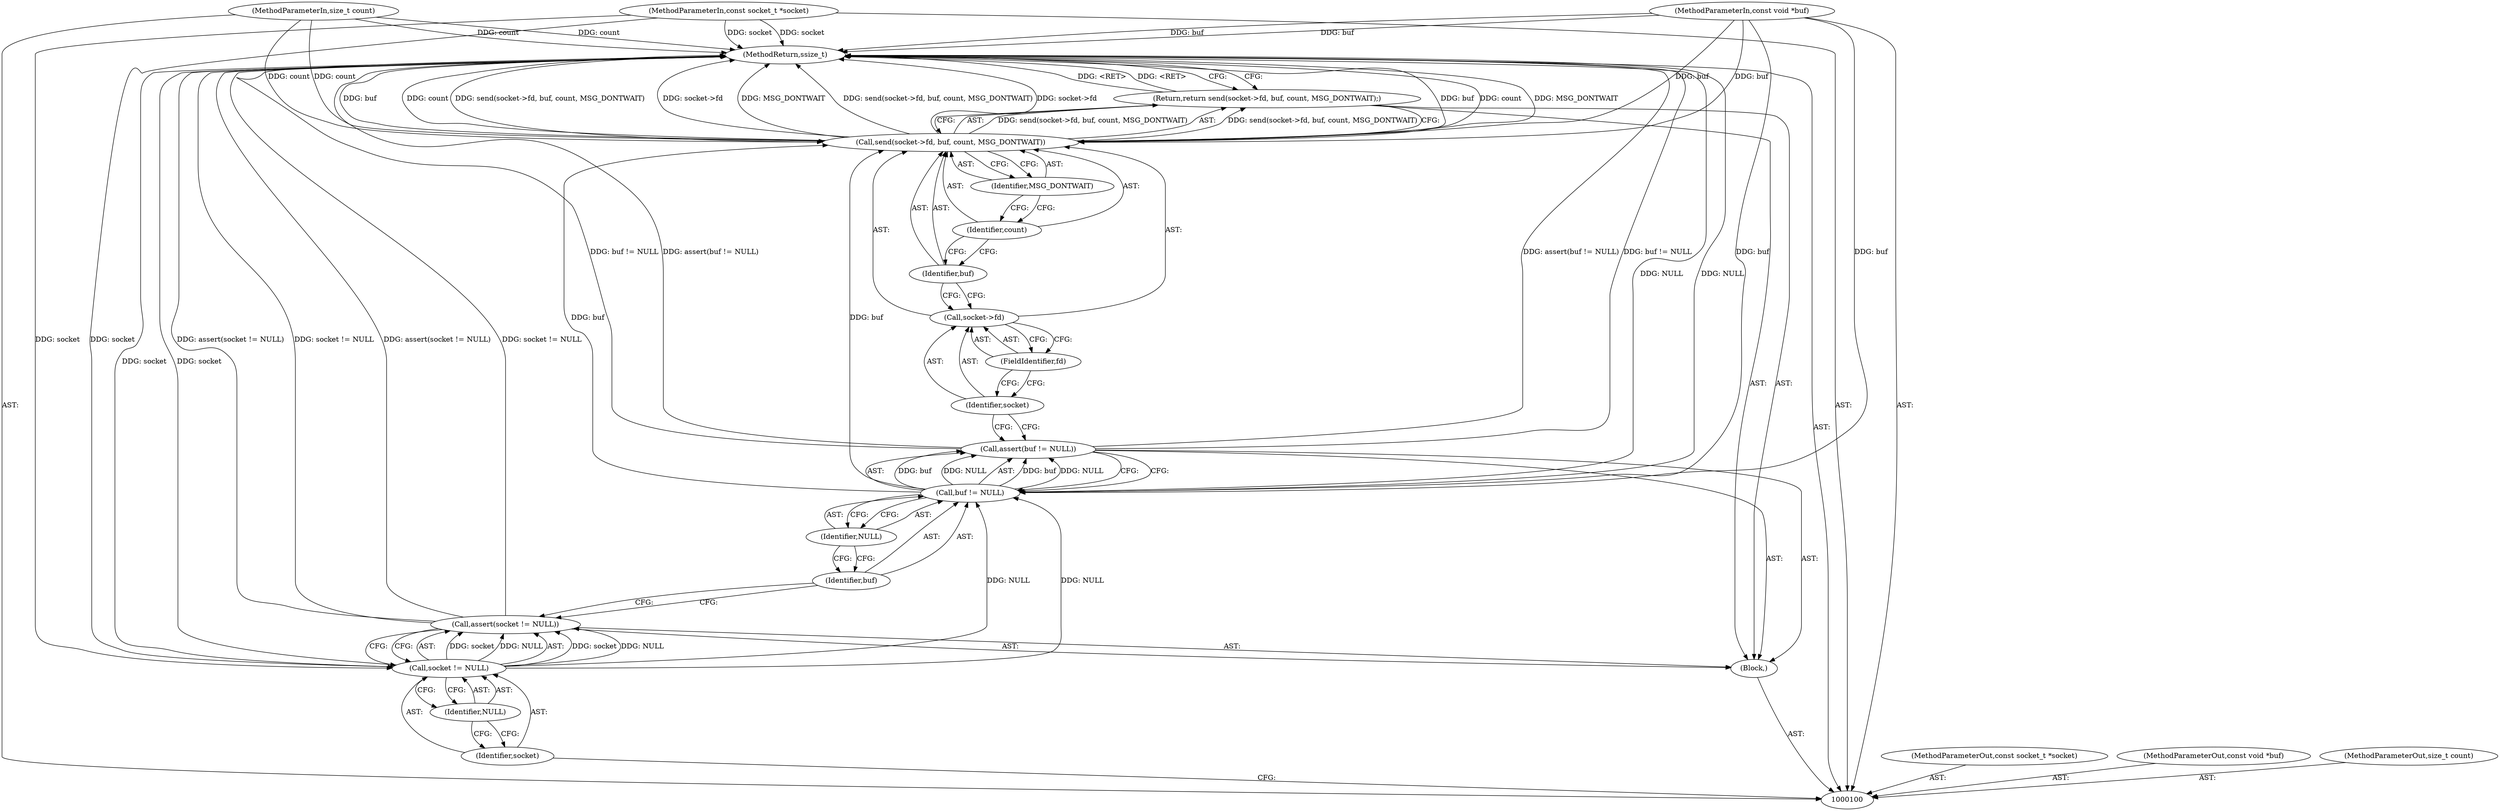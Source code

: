 digraph "1_Android_472271b153c5dc53c28beac55480a8d8434b2d5c_64" {
"1000121" [label="(MethodReturn,ssize_t)"];
"1000101" [label="(MethodParameterIn,const socket_t *socket)"];
"1000150" [label="(MethodParameterOut,const socket_t *socket)"];
"1000102" [label="(MethodParameterIn,const void *buf)"];
"1000151" [label="(MethodParameterOut,const void *buf)"];
"1000103" [label="(MethodParameterIn,size_t count)"];
"1000152" [label="(MethodParameterOut,size_t count)"];
"1000104" [label="(Block,)"];
"1000106" [label="(Call,socket != NULL)"];
"1000107" [label="(Identifier,socket)"];
"1000108" [label="(Identifier,NULL)"];
"1000105" [label="(Call,assert(socket != NULL))"];
"1000110" [label="(Call,buf != NULL)"];
"1000111" [label="(Identifier,buf)"];
"1000112" [label="(Identifier,NULL)"];
"1000109" [label="(Call,assert(buf != NULL))"];
"1000115" [label="(Call,socket->fd)"];
"1000116" [label="(Identifier,socket)"];
"1000113" [label="(Return,return send(socket->fd, buf, count, MSG_DONTWAIT);)"];
"1000117" [label="(FieldIdentifier,fd)"];
"1000118" [label="(Identifier,buf)"];
"1000119" [label="(Identifier,count)"];
"1000120" [label="(Identifier,MSG_DONTWAIT)"];
"1000114" [label="(Call,send(socket->fd, buf, count, MSG_DONTWAIT))"];
"1000121" -> "1000100"  [label="AST: "];
"1000121" -> "1000113"  [label="CFG: "];
"1000106" -> "1000121"  [label="DDG: socket"];
"1000105" -> "1000121"  [label="DDG: assert(socket != NULL)"];
"1000105" -> "1000121"  [label="DDG: socket != NULL"];
"1000114" -> "1000121"  [label="DDG: send(socket->fd, buf, count, MSG_DONTWAIT)"];
"1000114" -> "1000121"  [label="DDG: socket->fd"];
"1000114" -> "1000121"  [label="DDG: buf"];
"1000114" -> "1000121"  [label="DDG: count"];
"1000114" -> "1000121"  [label="DDG: MSG_DONTWAIT"];
"1000103" -> "1000121"  [label="DDG: count"];
"1000102" -> "1000121"  [label="DDG: buf"];
"1000110" -> "1000121"  [label="DDG: NULL"];
"1000101" -> "1000121"  [label="DDG: socket"];
"1000109" -> "1000121"  [label="DDG: buf != NULL"];
"1000109" -> "1000121"  [label="DDG: assert(buf != NULL)"];
"1000113" -> "1000121"  [label="DDG: <RET>"];
"1000101" -> "1000100"  [label="AST: "];
"1000101" -> "1000121"  [label="DDG: socket"];
"1000101" -> "1000106"  [label="DDG: socket"];
"1000150" -> "1000100"  [label="AST: "];
"1000102" -> "1000100"  [label="AST: "];
"1000102" -> "1000121"  [label="DDG: buf"];
"1000102" -> "1000110"  [label="DDG: buf"];
"1000102" -> "1000114"  [label="DDG: buf"];
"1000151" -> "1000100"  [label="AST: "];
"1000103" -> "1000100"  [label="AST: "];
"1000103" -> "1000121"  [label="DDG: count"];
"1000103" -> "1000114"  [label="DDG: count"];
"1000152" -> "1000100"  [label="AST: "];
"1000104" -> "1000100"  [label="AST: "];
"1000105" -> "1000104"  [label="AST: "];
"1000109" -> "1000104"  [label="AST: "];
"1000113" -> "1000104"  [label="AST: "];
"1000106" -> "1000105"  [label="AST: "];
"1000106" -> "1000108"  [label="CFG: "];
"1000107" -> "1000106"  [label="AST: "];
"1000108" -> "1000106"  [label="AST: "];
"1000105" -> "1000106"  [label="CFG: "];
"1000106" -> "1000121"  [label="DDG: socket"];
"1000106" -> "1000105"  [label="DDG: socket"];
"1000106" -> "1000105"  [label="DDG: NULL"];
"1000101" -> "1000106"  [label="DDG: socket"];
"1000106" -> "1000110"  [label="DDG: NULL"];
"1000107" -> "1000106"  [label="AST: "];
"1000107" -> "1000100"  [label="CFG: "];
"1000108" -> "1000107"  [label="CFG: "];
"1000108" -> "1000106"  [label="AST: "];
"1000108" -> "1000107"  [label="CFG: "];
"1000106" -> "1000108"  [label="CFG: "];
"1000105" -> "1000104"  [label="AST: "];
"1000105" -> "1000106"  [label="CFG: "];
"1000106" -> "1000105"  [label="AST: "];
"1000111" -> "1000105"  [label="CFG: "];
"1000105" -> "1000121"  [label="DDG: assert(socket != NULL)"];
"1000105" -> "1000121"  [label="DDG: socket != NULL"];
"1000106" -> "1000105"  [label="DDG: socket"];
"1000106" -> "1000105"  [label="DDG: NULL"];
"1000110" -> "1000109"  [label="AST: "];
"1000110" -> "1000112"  [label="CFG: "];
"1000111" -> "1000110"  [label="AST: "];
"1000112" -> "1000110"  [label="AST: "];
"1000109" -> "1000110"  [label="CFG: "];
"1000110" -> "1000121"  [label="DDG: NULL"];
"1000110" -> "1000109"  [label="DDG: buf"];
"1000110" -> "1000109"  [label="DDG: NULL"];
"1000102" -> "1000110"  [label="DDG: buf"];
"1000106" -> "1000110"  [label="DDG: NULL"];
"1000110" -> "1000114"  [label="DDG: buf"];
"1000111" -> "1000110"  [label="AST: "];
"1000111" -> "1000105"  [label="CFG: "];
"1000112" -> "1000111"  [label="CFG: "];
"1000112" -> "1000110"  [label="AST: "];
"1000112" -> "1000111"  [label="CFG: "];
"1000110" -> "1000112"  [label="CFG: "];
"1000109" -> "1000104"  [label="AST: "];
"1000109" -> "1000110"  [label="CFG: "];
"1000110" -> "1000109"  [label="AST: "];
"1000116" -> "1000109"  [label="CFG: "];
"1000109" -> "1000121"  [label="DDG: buf != NULL"];
"1000109" -> "1000121"  [label="DDG: assert(buf != NULL)"];
"1000110" -> "1000109"  [label="DDG: buf"];
"1000110" -> "1000109"  [label="DDG: NULL"];
"1000115" -> "1000114"  [label="AST: "];
"1000115" -> "1000117"  [label="CFG: "];
"1000116" -> "1000115"  [label="AST: "];
"1000117" -> "1000115"  [label="AST: "];
"1000118" -> "1000115"  [label="CFG: "];
"1000116" -> "1000115"  [label="AST: "];
"1000116" -> "1000109"  [label="CFG: "];
"1000117" -> "1000116"  [label="CFG: "];
"1000113" -> "1000104"  [label="AST: "];
"1000113" -> "1000114"  [label="CFG: "];
"1000114" -> "1000113"  [label="AST: "];
"1000121" -> "1000113"  [label="CFG: "];
"1000113" -> "1000121"  [label="DDG: <RET>"];
"1000114" -> "1000113"  [label="DDG: send(socket->fd, buf, count, MSG_DONTWAIT)"];
"1000117" -> "1000115"  [label="AST: "];
"1000117" -> "1000116"  [label="CFG: "];
"1000115" -> "1000117"  [label="CFG: "];
"1000118" -> "1000114"  [label="AST: "];
"1000118" -> "1000115"  [label="CFG: "];
"1000119" -> "1000118"  [label="CFG: "];
"1000119" -> "1000114"  [label="AST: "];
"1000119" -> "1000118"  [label="CFG: "];
"1000120" -> "1000119"  [label="CFG: "];
"1000120" -> "1000114"  [label="AST: "];
"1000120" -> "1000119"  [label="CFG: "];
"1000114" -> "1000120"  [label="CFG: "];
"1000114" -> "1000113"  [label="AST: "];
"1000114" -> "1000120"  [label="CFG: "];
"1000115" -> "1000114"  [label="AST: "];
"1000118" -> "1000114"  [label="AST: "];
"1000119" -> "1000114"  [label="AST: "];
"1000120" -> "1000114"  [label="AST: "];
"1000113" -> "1000114"  [label="CFG: "];
"1000114" -> "1000121"  [label="DDG: send(socket->fd, buf, count, MSG_DONTWAIT)"];
"1000114" -> "1000121"  [label="DDG: socket->fd"];
"1000114" -> "1000121"  [label="DDG: buf"];
"1000114" -> "1000121"  [label="DDG: count"];
"1000114" -> "1000121"  [label="DDG: MSG_DONTWAIT"];
"1000114" -> "1000113"  [label="DDG: send(socket->fd, buf, count, MSG_DONTWAIT)"];
"1000110" -> "1000114"  [label="DDG: buf"];
"1000102" -> "1000114"  [label="DDG: buf"];
"1000103" -> "1000114"  [label="DDG: count"];
}
